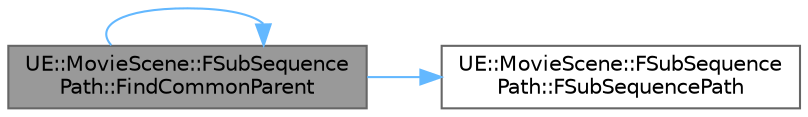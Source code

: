 digraph "UE::MovieScene::FSubSequencePath::FindCommonParent"
{
 // INTERACTIVE_SVG=YES
 // LATEX_PDF_SIZE
  bgcolor="transparent";
  edge [fontname=Helvetica,fontsize=10,labelfontname=Helvetica,labelfontsize=10];
  node [fontname=Helvetica,fontsize=10,shape=box,height=0.2,width=0.4];
  rankdir="LR";
  Node1 [id="Node000001",label="UE::MovieScene::FSubSequence\lPath::FindCommonParent",height=0.2,width=0.4,color="gray40", fillcolor="grey60", style="filled", fontcolor="black",tooltip="Find the first parent sequence ID that is common to both A and B."];
  Node1 -> Node2 [id="edge1_Node000001_Node000002",color="steelblue1",style="solid",tooltip=" "];
  Node2 [id="Node000002",label="UE::MovieScene::FSubSequence\lPath::FSubSequencePath",height=0.2,width=0.4,color="grey40", fillcolor="white", style="filled",URL="$d1/d45/structUE_1_1MovieScene_1_1FSubSequencePath.html#a67e2587ad407a733d0993e758e927cc6",tooltip="Default construction to a root path."];
  Node1 -> Node1 [id="edge2_Node000001_Node000001",color="steelblue1",style="solid",tooltip=" "];
}
